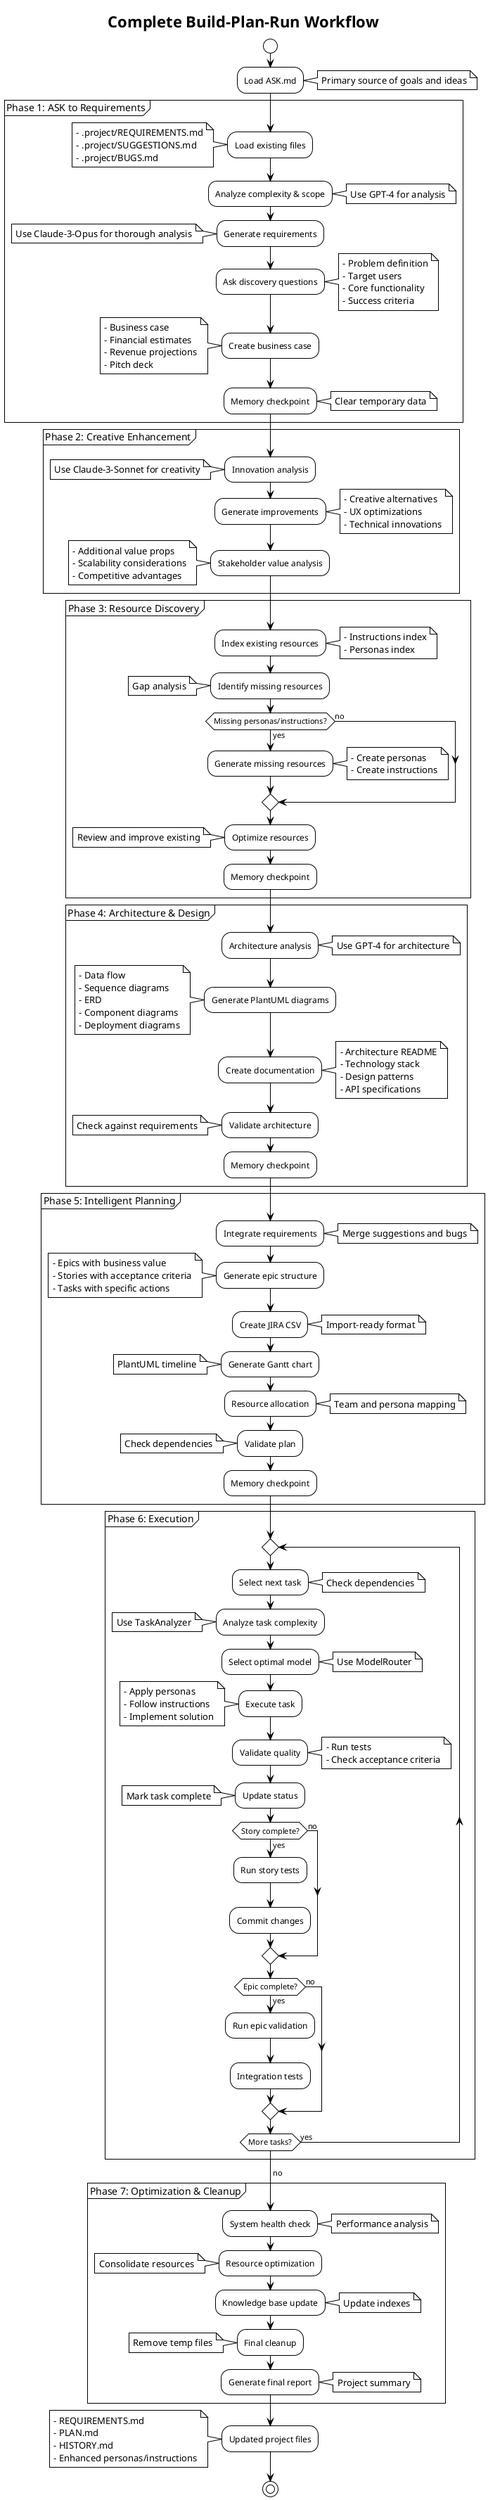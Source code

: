 @startuml BuildPlanRunWorkflow
!theme plain
title Complete Build-Plan-Run Workflow

start

:Load ASK.md;
note right: Primary source of goals and ideas

partition "Phase 1: ASK to Requirements" {
  :Load existing files;
  note left
    - .project/REQUIREMENTS.md
    - .project/SUGGESTIONS.md  
    - .project/BUGS.md
  end note
  
  :Analyze complexity & scope;
  note right: Use GPT-4 for analysis
  
  :Generate requirements;
  note left: Use Claude-3-Opus for thorough analysis
  
  :Ask discovery questions;
  note right
    - Problem definition
    - Target users
    - Core functionality
    - Success criteria
  end note
  
  :Create business case;
  note left
    - Business case
    - Financial estimates
    - Revenue projections
    - Pitch deck
  end note
  
  :Memory checkpoint;
  note right: Clear temporary data
}

partition "Phase 2: Creative Enhancement" {
  :Innovation analysis;
  note left: Use Claude-3-Sonnet for creativity
  
  :Generate improvements;
  note right
    - Creative alternatives
    - UX optimizations
    - Technical innovations
  end note
  
  :Stakeholder value analysis;
  note left
    - Additional value props
    - Scalability considerations
    - Competitive advantages
  end note
}

partition "Phase 3: Resource Discovery" {
  :Index existing resources;
  note right
    - Instructions index
    - Personas index
  end note
  
  :Identify missing resources;
  note left: Gap analysis
  
  if (Missing personas/instructions?) then (yes)
    :Generate missing resources;
    note right
      - Create personas
      - Create instructions
    end note
  else (no)
  endif
  
  :Optimize resources;
  note left: Review and improve existing
  
  :Memory checkpoint;
}

partition "Phase 4: Architecture & Design" {
  :Architecture analysis;
  note right: Use GPT-4 for architecture
  
  :Generate PlantUML diagrams;
  note left
    - Data flow
    - Sequence diagrams
    - ERD
    - Component diagrams
    - Deployment diagrams
  end note
  
  :Create documentation;
  note right
    - Architecture README
    - Technology stack
    - Design patterns
    - API specifications
  end note
  
  :Validate architecture;
  note left: Check against requirements
  
  :Memory checkpoint;
}

partition "Phase 5: Intelligent Planning" {
  :Integrate requirements;
  note right: Merge suggestions and bugs
  
  :Generate epic structure;
  note left
    - Epics with business value
    - Stories with acceptance criteria
    - Tasks with specific actions
  end note
  
  :Create JIRA CSV;
  note right: Import-ready format
  
  :Generate Gantt chart;
  note left: PlantUML timeline
  
  :Resource allocation;
  note right: Team and persona mapping
  
  :Validate plan;
  note left: Check dependencies
  
  :Memory checkpoint;
}

partition "Phase 6: Execution" {
  repeat
    :Select next task;
    note right: Check dependencies
    
    :Analyze task complexity;
    note left: Use TaskAnalyzer
    
    :Select optimal model;
    note right: Use ModelRouter
    
    :Execute task;
    note left
      - Apply personas
      - Follow instructions
      - Implement solution
    end note
    
    :Validate quality;
    note right
      - Run tests
      - Check acceptance criteria
    end note
    
    :Update status;
    note left: Mark task complete
    
    if (Story complete?) then (yes)
      :Run story tests;
      :Commit changes;
    else (no)
    endif
    
    if (Epic complete?) then (yes)
      :Run epic validation;
      :Integration tests;
    else (no)
    endif
    
  repeat while (More tasks?) is (yes)
  -> no;
}

partition "Phase 7: Optimization & Cleanup" {
  :System health check;
  note right: Performance analysis
  
  :Resource optimization;
  note left: Consolidate resources
  
  :Knowledge base update;
  note right: Update indexes
  
  :Final cleanup;
  note left: Remove temp files
  
  :Generate final report;
  note right: Project summary
}

:Updated project files;
note left
  - REQUIREMENTS.md
  - PLAN.md
  - HISTORY.md
  - Enhanced personas/instructions
end note

stop

@enduml
